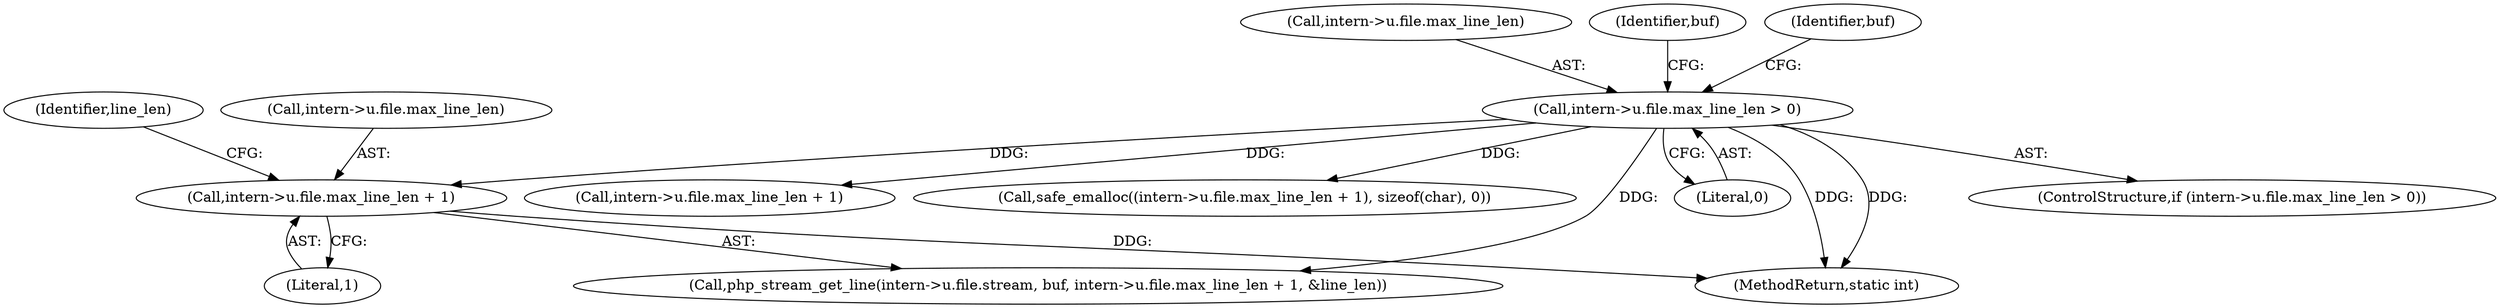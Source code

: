 digraph "0_php-src_7245bff300d3fa8bacbef7897ff080a6f1c23eba?w=1_49@pointer" {
"1000185" [label="(Call,intern->u.file.max_line_len + 1)"];
"1000149" [label="(Call,intern->u.file.max_line_len > 0)"];
"1000148" [label="(ControlStructure,if (intern->u.file.max_line_len > 0))"];
"1000150" [label="(Call,intern->u.file.max_line_len)"];
"1000213" [label="(Identifier,buf)"];
"1000149" [label="(Call,intern->u.file.max_line_len > 0)"];
"1000195" [label="(Identifier,line_len)"];
"1000185" [label="(Call,intern->u.file.max_line_len + 1)"];
"1000176" [label="(Call,php_stream_get_line(intern->u.file.stream, buf, intern->u.file.max_line_len + 1, &line_len))"];
"1000157" [label="(Literal,0)"];
"1000193" [label="(Literal,1)"];
"1000160" [label="(Identifier,buf)"];
"1000186" [label="(Call,intern->u.file.max_line_len)"];
"1000162" [label="(Call,intern->u.file.max_line_len + 1)"];
"1000161" [label="(Call,safe_emalloc((intern->u.file.max_line_len + 1), sizeof(char), 0))"];
"1000297" [label="(MethodReturn,static int)"];
"1000185" -> "1000176"  [label="AST: "];
"1000185" -> "1000193"  [label="CFG: "];
"1000186" -> "1000185"  [label="AST: "];
"1000193" -> "1000185"  [label="AST: "];
"1000195" -> "1000185"  [label="CFG: "];
"1000185" -> "1000297"  [label="DDG: "];
"1000149" -> "1000185"  [label="DDG: "];
"1000149" -> "1000148"  [label="AST: "];
"1000149" -> "1000157"  [label="CFG: "];
"1000150" -> "1000149"  [label="AST: "];
"1000157" -> "1000149"  [label="AST: "];
"1000160" -> "1000149"  [label="CFG: "];
"1000213" -> "1000149"  [label="CFG: "];
"1000149" -> "1000297"  [label="DDG: "];
"1000149" -> "1000297"  [label="DDG: "];
"1000149" -> "1000161"  [label="DDG: "];
"1000149" -> "1000162"  [label="DDG: "];
"1000149" -> "1000176"  [label="DDG: "];
}
